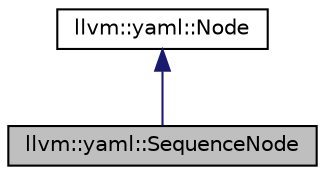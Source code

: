 digraph "llvm::yaml::SequenceNode"
{
 // LATEX_PDF_SIZE
  bgcolor="transparent";
  edge [fontname="Helvetica",fontsize="10",labelfontname="Helvetica",labelfontsize="10"];
  node [fontname="Helvetica",fontsize="10",shape=record];
  Node1 [label="llvm::yaml::SequenceNode",height=0.2,width=0.4,color="black", fillcolor="grey75", style="filled", fontcolor="black",tooltip="Represents a YAML sequence created from either a block sequence for a flow sequence."];
  Node2 -> Node1 [dir="back",color="midnightblue",fontsize="10",style="solid",fontname="Helvetica"];
  Node2 [label="llvm::yaml::Node",height=0.2,width=0.4,color="black",URL="$classllvm_1_1yaml_1_1Node.html",tooltip="Abstract base class for all Nodes."];
}
